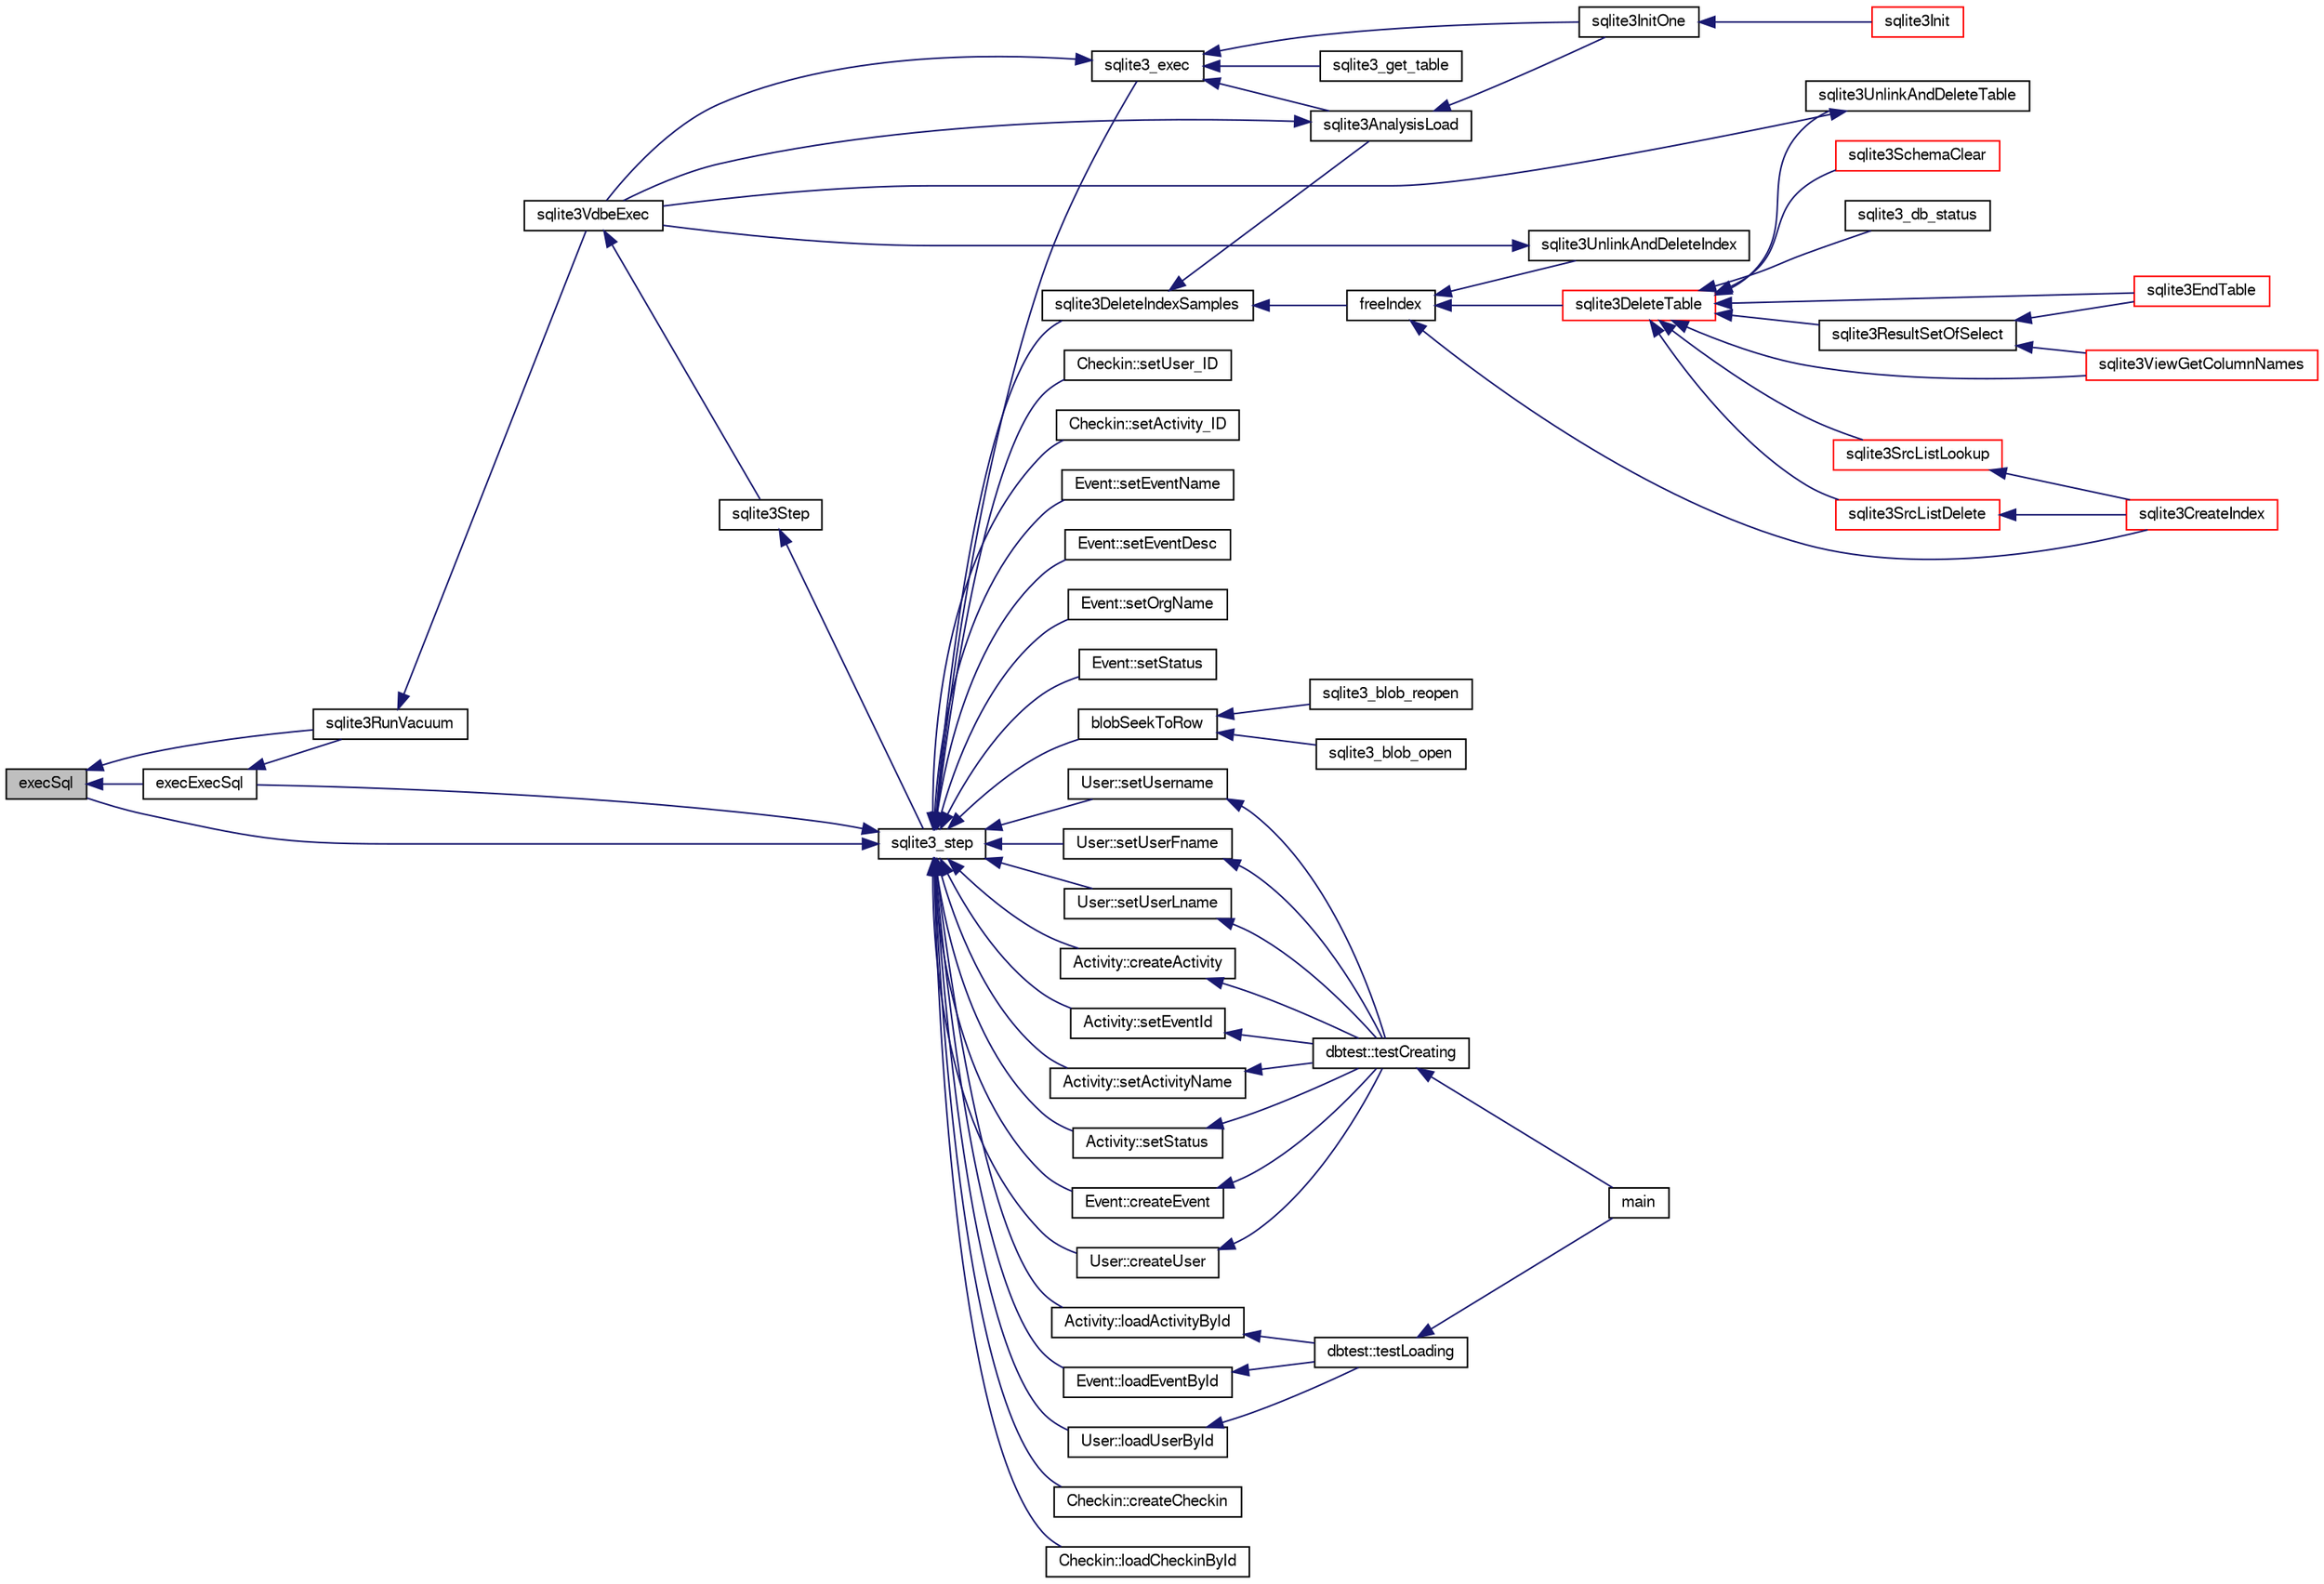 digraph "execSql"
{
  edge [fontname="FreeSans",fontsize="10",labelfontname="FreeSans",labelfontsize="10"];
  node [fontname="FreeSans",fontsize="10",shape=record];
  rankdir="LR";
  Node97862 [label="execSql",height=0.2,width=0.4,color="black", fillcolor="grey75", style="filled", fontcolor="black"];
  Node97862 -> Node97863 [dir="back",color="midnightblue",fontsize="10",style="solid",fontname="FreeSans"];
  Node97863 [label="execExecSql",height=0.2,width=0.4,color="black", fillcolor="white", style="filled",URL="$sqlite3_8c.html#ac1be09a6c047f21133d16378d301e0d4"];
  Node97863 -> Node97864 [dir="back",color="midnightblue",fontsize="10",style="solid",fontname="FreeSans"];
  Node97864 [label="sqlite3RunVacuum",height=0.2,width=0.4,color="black", fillcolor="white", style="filled",URL="$sqlite3_8c.html#a5e83ddc7b3e7e8e79ad5d1fc92de1d2f"];
  Node97864 -> Node97865 [dir="back",color="midnightblue",fontsize="10",style="solid",fontname="FreeSans"];
  Node97865 [label="sqlite3VdbeExec",height=0.2,width=0.4,color="black", fillcolor="white", style="filled",URL="$sqlite3_8c.html#a8ce40a614bdc56719c4d642b1e4dfb21"];
  Node97865 -> Node97866 [dir="back",color="midnightblue",fontsize="10",style="solid",fontname="FreeSans"];
  Node97866 [label="sqlite3Step",height=0.2,width=0.4,color="black", fillcolor="white", style="filled",URL="$sqlite3_8c.html#a3f2872e873e2758a4beedad1d5113554"];
  Node97866 -> Node97867 [dir="back",color="midnightblue",fontsize="10",style="solid",fontname="FreeSans"];
  Node97867 [label="sqlite3_step",height=0.2,width=0.4,color="black", fillcolor="white", style="filled",URL="$sqlite3_8h.html#ac1e491ce36b7471eb28387f7d3c74334"];
  Node97867 -> Node97868 [dir="back",color="midnightblue",fontsize="10",style="solid",fontname="FreeSans"];
  Node97868 [label="Activity::createActivity",height=0.2,width=0.4,color="black", fillcolor="white", style="filled",URL="$classActivity.html#a813cc5e52c14ab49b39014c134e3425b"];
  Node97868 -> Node97869 [dir="back",color="midnightblue",fontsize="10",style="solid",fontname="FreeSans"];
  Node97869 [label="dbtest::testCreating",height=0.2,width=0.4,color="black", fillcolor="white", style="filled",URL="$classdbtest.html#a8193e88a7df657069c8a6bd09c8243b7"];
  Node97869 -> Node97870 [dir="back",color="midnightblue",fontsize="10",style="solid",fontname="FreeSans"];
  Node97870 [label="main",height=0.2,width=0.4,color="black", fillcolor="white", style="filled",URL="$test_8cpp.html#ae66f6b31b5ad750f1fe042a706a4e3d4"];
  Node97867 -> Node97871 [dir="back",color="midnightblue",fontsize="10",style="solid",fontname="FreeSans"];
  Node97871 [label="Activity::loadActivityById",height=0.2,width=0.4,color="black", fillcolor="white", style="filled",URL="$classActivity.html#abe4ffb4f08a47212ebf9013259d9e7fd"];
  Node97871 -> Node97872 [dir="back",color="midnightblue",fontsize="10",style="solid",fontname="FreeSans"];
  Node97872 [label="dbtest::testLoading",height=0.2,width=0.4,color="black", fillcolor="white", style="filled",URL="$classdbtest.html#a6f98d82a2c8e2b9040848763504ddae1"];
  Node97872 -> Node97870 [dir="back",color="midnightblue",fontsize="10",style="solid",fontname="FreeSans"];
  Node97867 -> Node97873 [dir="back",color="midnightblue",fontsize="10",style="solid",fontname="FreeSans"];
  Node97873 [label="Activity::setEventId",height=0.2,width=0.4,color="black", fillcolor="white", style="filled",URL="$classActivity.html#adb1d0fd0d08f473e068f0a4086bfa9ca"];
  Node97873 -> Node97869 [dir="back",color="midnightblue",fontsize="10",style="solid",fontname="FreeSans"];
  Node97867 -> Node97874 [dir="back",color="midnightblue",fontsize="10",style="solid",fontname="FreeSans"];
  Node97874 [label="Activity::setActivityName",height=0.2,width=0.4,color="black", fillcolor="white", style="filled",URL="$classActivity.html#a62dc3737b33915a36086f9dd26d16a81"];
  Node97874 -> Node97869 [dir="back",color="midnightblue",fontsize="10",style="solid",fontname="FreeSans"];
  Node97867 -> Node97875 [dir="back",color="midnightblue",fontsize="10",style="solid",fontname="FreeSans"];
  Node97875 [label="Activity::setStatus",height=0.2,width=0.4,color="black", fillcolor="white", style="filled",URL="$classActivity.html#af618135a7738f4d2a7ee147a8ef912ea"];
  Node97875 -> Node97869 [dir="back",color="midnightblue",fontsize="10",style="solid",fontname="FreeSans"];
  Node97867 -> Node97876 [dir="back",color="midnightblue",fontsize="10",style="solid",fontname="FreeSans"];
  Node97876 [label="Checkin::createCheckin",height=0.2,width=0.4,color="black", fillcolor="white", style="filled",URL="$classCheckin.html#a4e40acdf7fff0e607f6de4f24f3a163c"];
  Node97867 -> Node97877 [dir="back",color="midnightblue",fontsize="10",style="solid",fontname="FreeSans"];
  Node97877 [label="Checkin::loadCheckinById",height=0.2,width=0.4,color="black", fillcolor="white", style="filled",URL="$classCheckin.html#a3461f70ea6c68475225f2a07f78a21e0"];
  Node97867 -> Node97878 [dir="back",color="midnightblue",fontsize="10",style="solid",fontname="FreeSans"];
  Node97878 [label="Checkin::setUser_ID",height=0.2,width=0.4,color="black", fillcolor="white", style="filled",URL="$classCheckin.html#a76ab640f4f912876dbebf183db5359c6"];
  Node97867 -> Node97879 [dir="back",color="midnightblue",fontsize="10",style="solid",fontname="FreeSans"];
  Node97879 [label="Checkin::setActivity_ID",height=0.2,width=0.4,color="black", fillcolor="white", style="filled",URL="$classCheckin.html#ab2ff3ec2604ec73a42af25874a00b232"];
  Node97867 -> Node97880 [dir="back",color="midnightblue",fontsize="10",style="solid",fontname="FreeSans"];
  Node97880 [label="Event::createEvent",height=0.2,width=0.4,color="black", fillcolor="white", style="filled",URL="$classEvent.html#a77adb9f4a46ffb32c2d931f0691f5903"];
  Node97880 -> Node97869 [dir="back",color="midnightblue",fontsize="10",style="solid",fontname="FreeSans"];
  Node97867 -> Node97881 [dir="back",color="midnightblue",fontsize="10",style="solid",fontname="FreeSans"];
  Node97881 [label="Event::loadEventById",height=0.2,width=0.4,color="black", fillcolor="white", style="filled",URL="$classEvent.html#afa66cea33f722dbeecb69cc98fdea055"];
  Node97881 -> Node97872 [dir="back",color="midnightblue",fontsize="10",style="solid",fontname="FreeSans"];
  Node97867 -> Node97882 [dir="back",color="midnightblue",fontsize="10",style="solid",fontname="FreeSans"];
  Node97882 [label="Event::setEventName",height=0.2,width=0.4,color="black", fillcolor="white", style="filled",URL="$classEvent.html#a10596b6ca077df05184e30d62b08729d"];
  Node97867 -> Node97883 [dir="back",color="midnightblue",fontsize="10",style="solid",fontname="FreeSans"];
  Node97883 [label="Event::setEventDesc",height=0.2,width=0.4,color="black", fillcolor="white", style="filled",URL="$classEvent.html#ae36b8377dcae792f1c5c4726024c981b"];
  Node97867 -> Node97884 [dir="back",color="midnightblue",fontsize="10",style="solid",fontname="FreeSans"];
  Node97884 [label="Event::setOrgName",height=0.2,width=0.4,color="black", fillcolor="white", style="filled",URL="$classEvent.html#a19aac0f776bd764563a54977656cf680"];
  Node97867 -> Node97885 [dir="back",color="midnightblue",fontsize="10",style="solid",fontname="FreeSans"];
  Node97885 [label="Event::setStatus",height=0.2,width=0.4,color="black", fillcolor="white", style="filled",URL="$classEvent.html#ab0a6b9285af0f4172eb841e2b80f8972"];
  Node97867 -> Node97886 [dir="back",color="midnightblue",fontsize="10",style="solid",fontname="FreeSans"];
  Node97886 [label="blobSeekToRow",height=0.2,width=0.4,color="black", fillcolor="white", style="filled",URL="$sqlite3_8c.html#afff57e13332b98c8a44a7cebe38962ab"];
  Node97886 -> Node97887 [dir="back",color="midnightblue",fontsize="10",style="solid",fontname="FreeSans"];
  Node97887 [label="sqlite3_blob_open",height=0.2,width=0.4,color="black", fillcolor="white", style="filled",URL="$sqlite3_8h.html#adb8ad839a5bdd62a43785132bc7dd518"];
  Node97886 -> Node97888 [dir="back",color="midnightblue",fontsize="10",style="solid",fontname="FreeSans"];
  Node97888 [label="sqlite3_blob_reopen",height=0.2,width=0.4,color="black", fillcolor="white", style="filled",URL="$sqlite3_8h.html#abc77c24fdc0150138490359a94360f7e"];
  Node97867 -> Node97889 [dir="back",color="midnightblue",fontsize="10",style="solid",fontname="FreeSans"];
  Node97889 [label="sqlite3DeleteIndexSamples",height=0.2,width=0.4,color="black", fillcolor="white", style="filled",URL="$sqlite3_8c.html#aaeda0302fbf61397ec009f65bed047ef"];
  Node97889 -> Node97890 [dir="back",color="midnightblue",fontsize="10",style="solid",fontname="FreeSans"];
  Node97890 [label="sqlite3AnalysisLoad",height=0.2,width=0.4,color="black", fillcolor="white", style="filled",URL="$sqlite3_8c.html#a48a2301c27e1d3d68708b9b8761b5a01"];
  Node97890 -> Node97865 [dir="back",color="midnightblue",fontsize="10",style="solid",fontname="FreeSans"];
  Node97890 -> Node97891 [dir="back",color="midnightblue",fontsize="10",style="solid",fontname="FreeSans"];
  Node97891 [label="sqlite3InitOne",height=0.2,width=0.4,color="black", fillcolor="white", style="filled",URL="$sqlite3_8c.html#ac4318b25df65269906b0379251fe9b85"];
  Node97891 -> Node97892 [dir="back",color="midnightblue",fontsize="10",style="solid",fontname="FreeSans"];
  Node97892 [label="sqlite3Init",height=0.2,width=0.4,color="red", fillcolor="white", style="filled",URL="$sqlite3_8c.html#aed74e3dc765631a833f522f425ff5a48"];
  Node97889 -> Node97992 [dir="back",color="midnightblue",fontsize="10",style="solid",fontname="FreeSans"];
  Node97992 [label="freeIndex",height=0.2,width=0.4,color="black", fillcolor="white", style="filled",URL="$sqlite3_8c.html#a00907c99c18d5bcb9d0b38c077146c31"];
  Node97992 -> Node97993 [dir="back",color="midnightblue",fontsize="10",style="solid",fontname="FreeSans"];
  Node97993 [label="sqlite3UnlinkAndDeleteIndex",height=0.2,width=0.4,color="black", fillcolor="white", style="filled",URL="$sqlite3_8c.html#a889f2dcb438c56db37a6d61e9f25e244"];
  Node97993 -> Node97865 [dir="back",color="midnightblue",fontsize="10",style="solid",fontname="FreeSans"];
  Node97992 -> Node97994 [dir="back",color="midnightblue",fontsize="10",style="solid",fontname="FreeSans"];
  Node97994 [label="sqlite3DeleteTable",height=0.2,width=0.4,color="red", fillcolor="white", style="filled",URL="$sqlite3_8c.html#a7fd3d507375a381a3807f92735318973"];
  Node97994 -> Node97995 [dir="back",color="midnightblue",fontsize="10",style="solid",fontname="FreeSans"];
  Node97995 [label="sqlite3_db_status",height=0.2,width=0.4,color="black", fillcolor="white", style="filled",URL="$sqlite3_8h.html#ab64e8333313ee2e44116842711818940"];
  Node97994 -> Node97996 [dir="back",color="midnightblue",fontsize="10",style="solid",fontname="FreeSans"];
  Node97996 [label="sqlite3UnlinkAndDeleteTable",height=0.2,width=0.4,color="black", fillcolor="white", style="filled",URL="$sqlite3_8c.html#a9733677716a49de464f86fff164e9a1b"];
  Node97996 -> Node97865 [dir="back",color="midnightblue",fontsize="10",style="solid",fontname="FreeSans"];
  Node97994 -> Node97907 [dir="back",color="midnightblue",fontsize="10",style="solid",fontname="FreeSans"];
  Node97907 [label="sqlite3EndTable",height=0.2,width=0.4,color="red", fillcolor="white", style="filled",URL="$sqlite3_8c.html#a7b5f2c66c0f0b6f819d970ca389768b0"];
  Node97994 -> Node97942 [dir="back",color="midnightblue",fontsize="10",style="solid",fontname="FreeSans"];
  Node97942 [label="sqlite3ViewGetColumnNames",height=0.2,width=0.4,color="red", fillcolor="white", style="filled",URL="$sqlite3_8c.html#aebc7cd8d9e2bd174ae0a60363d3f6ce8"];
  Node97994 -> Node97997 [dir="back",color="midnightblue",fontsize="10",style="solid",fontname="FreeSans"];
  Node97997 [label="sqlite3SrcListDelete",height=0.2,width=0.4,color="red", fillcolor="white", style="filled",URL="$sqlite3_8c.html#acc250a3e5e7fd8889a16a9f28e3e7312"];
  Node97997 -> Node97904 [dir="back",color="midnightblue",fontsize="10",style="solid",fontname="FreeSans"];
  Node97904 [label="sqlite3CreateIndex",height=0.2,width=0.4,color="red", fillcolor="white", style="filled",URL="$sqlite3_8c.html#a8dbe5e590ab6c58a8c45f34f7c81e825"];
  Node97994 -> Node98071 [dir="back",color="midnightblue",fontsize="10",style="solid",fontname="FreeSans"];
  Node98071 [label="sqlite3SchemaClear",height=0.2,width=0.4,color="red", fillcolor="white", style="filled",URL="$sqlite3_8c.html#a927c603430267e42c56ab38ca221322a"];
  Node97994 -> Node97909 [dir="back",color="midnightblue",fontsize="10",style="solid",fontname="FreeSans"];
  Node97909 [label="sqlite3SrcListLookup",height=0.2,width=0.4,color="red", fillcolor="white", style="filled",URL="$sqlite3_8c.html#a6354fab5d5d3aa8a721e43d480c16701"];
  Node97909 -> Node97904 [dir="back",color="midnightblue",fontsize="10",style="solid",fontname="FreeSans"];
  Node97994 -> Node97941 [dir="back",color="midnightblue",fontsize="10",style="solid",fontname="FreeSans"];
  Node97941 [label="sqlite3ResultSetOfSelect",height=0.2,width=0.4,color="black", fillcolor="white", style="filled",URL="$sqlite3_8c.html#ade35a86757654a36498d74152aa2fda8"];
  Node97941 -> Node97907 [dir="back",color="midnightblue",fontsize="10",style="solid",fontname="FreeSans"];
  Node97941 -> Node97942 [dir="back",color="midnightblue",fontsize="10",style="solid",fontname="FreeSans"];
  Node97992 -> Node97904 [dir="back",color="midnightblue",fontsize="10",style="solid",fontname="FreeSans"];
  Node97867 -> Node98055 [dir="back",color="midnightblue",fontsize="10",style="solid",fontname="FreeSans"];
  Node98055 [label="sqlite3_exec",height=0.2,width=0.4,color="black", fillcolor="white", style="filled",URL="$sqlite3_8h.html#a97487ec8150e0bcc8fa392ab8f0e24db"];
  Node98055 -> Node97865 [dir="back",color="midnightblue",fontsize="10",style="solid",fontname="FreeSans"];
  Node98055 -> Node97890 [dir="back",color="midnightblue",fontsize="10",style="solid",fontname="FreeSans"];
  Node98055 -> Node97891 [dir="back",color="midnightblue",fontsize="10",style="solid",fontname="FreeSans"];
  Node98055 -> Node98056 [dir="back",color="midnightblue",fontsize="10",style="solid",fontname="FreeSans"];
  Node98056 [label="sqlite3_get_table",height=0.2,width=0.4,color="black", fillcolor="white", style="filled",URL="$sqlite3_8h.html#a5effeac4e12df57beaa35c5be1f61579"];
  Node97867 -> Node97862 [dir="back",color="midnightblue",fontsize="10",style="solid",fontname="FreeSans"];
  Node97867 -> Node97863 [dir="back",color="midnightblue",fontsize="10",style="solid",fontname="FreeSans"];
  Node97867 -> Node98049 [dir="back",color="midnightblue",fontsize="10",style="solid",fontname="FreeSans"];
  Node98049 [label="User::createUser",height=0.2,width=0.4,color="black", fillcolor="white", style="filled",URL="$classUser.html#a22ed673939e8cc0a136130b809bba513"];
  Node98049 -> Node97869 [dir="back",color="midnightblue",fontsize="10",style="solid",fontname="FreeSans"];
  Node97867 -> Node98050 [dir="back",color="midnightblue",fontsize="10",style="solid",fontname="FreeSans"];
  Node98050 [label="User::loadUserById",height=0.2,width=0.4,color="black", fillcolor="white", style="filled",URL="$classUser.html#a863377665b7fb83c5547dcf9727f5092"];
  Node98050 -> Node97872 [dir="back",color="midnightblue",fontsize="10",style="solid",fontname="FreeSans"];
  Node97867 -> Node98051 [dir="back",color="midnightblue",fontsize="10",style="solid",fontname="FreeSans"];
  Node98051 [label="User::setUsername",height=0.2,width=0.4,color="black", fillcolor="white", style="filled",URL="$classUser.html#aa0497022a136cb78de785b0a39ae60b1"];
  Node98051 -> Node97869 [dir="back",color="midnightblue",fontsize="10",style="solid",fontname="FreeSans"];
  Node97867 -> Node98052 [dir="back",color="midnightblue",fontsize="10",style="solid",fontname="FreeSans"];
  Node98052 [label="User::setUserFname",height=0.2,width=0.4,color="black", fillcolor="white", style="filled",URL="$classUser.html#a72657eb55cd0ca437b4841a43f19912f"];
  Node98052 -> Node97869 [dir="back",color="midnightblue",fontsize="10",style="solid",fontname="FreeSans"];
  Node97867 -> Node98053 [dir="back",color="midnightblue",fontsize="10",style="solid",fontname="FreeSans"];
  Node98053 [label="User::setUserLname",height=0.2,width=0.4,color="black", fillcolor="white", style="filled",URL="$classUser.html#aa25973387e5afe1aa6f60dd6545e33b5"];
  Node98053 -> Node97869 [dir="back",color="midnightblue",fontsize="10",style="solid",fontname="FreeSans"];
  Node97862 -> Node97864 [dir="back",color="midnightblue",fontsize="10",style="solid",fontname="FreeSans"];
}

